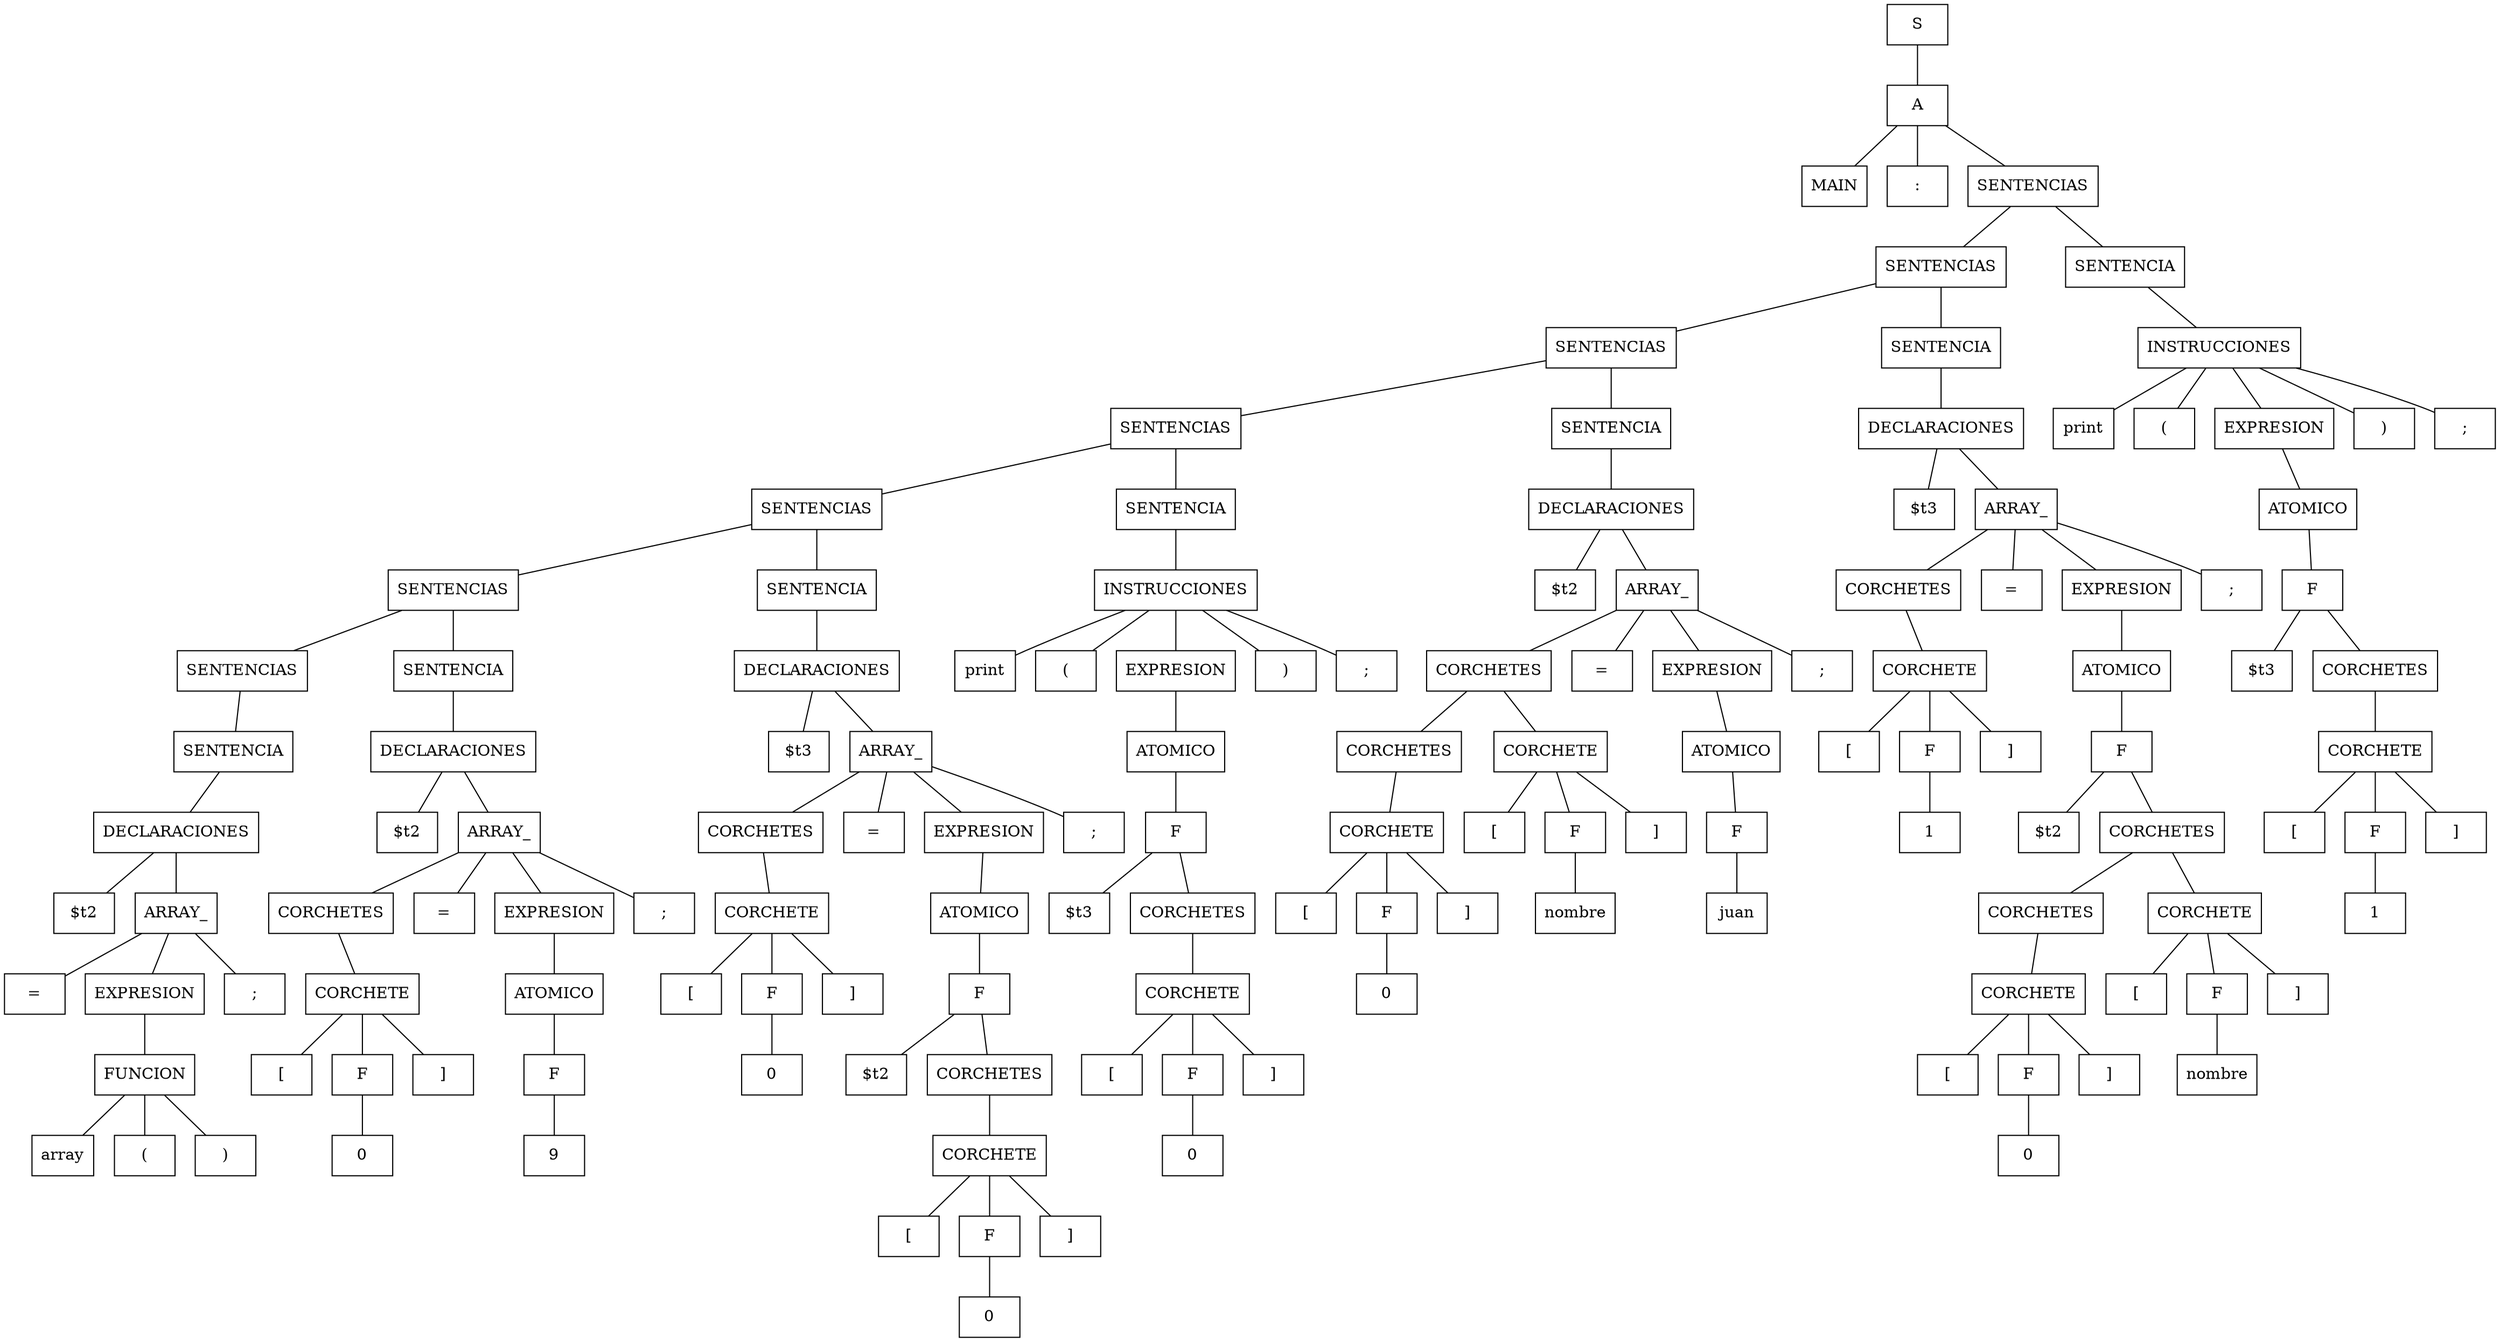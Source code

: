 graph ""{ node [shape=box];

n002;
n002 [label="array"] ;
n003;
n003 [label="("] ;
n004;
n004 [label=")"] ;
n005;
n005 [label="FUNCION"] ;
n005 -- n002;
n005 -- n003;
n005 -- n004;
n006 [label="="] ;
n007 [label="EXPRESION"] ;
n007 -- n005;
n008 [label=";"] ;
n0010 [label="$t2"] ;
n0011 [label="ARRAY_"] ;
n0011 -- n006;
n0011 -- n007;
n0011 -- n008;
n0013 [label="DECLARACIONES"] ;
n0013 -- n0010;
n0013 -- n0011;
n0015 [label="SENTENCIA"] ;
n0015 -- n0013;
n0016;
n0016 [label="0"] ;
n0017;
n0017 [label="["] ;
n0018 [label="F"] ;
n0018 -- n0016;
n0019 [label="]"] ;
n0020 [label="CORCHETE"] ;
n0020 -- n0017;
n0020 -- n0018;
n0020 -- n0019;
n0021;
n0021 [label="9"] ;
n0022;
n0022 [label="F"] ;
n0022 -- n0021;
n0023;
n0023 [label="ATOMICO"] ;
n0023 -- n0022;
n0024 [label="CORCHETES"] ;
n0024 -- n0020;
n0025 [label="="] ;
n0026 [label="EXPRESION"] ;
n0026 -- n0023;
n0027 [label=";"] ;
n0028 [label="$t2"] ;
n0029 [label="ARRAY_"] ;
n0029 -- n0024;
n0029 -- n0025;
n0029 -- n0026;
n0029 -- n0027;
n0031 [label="DECLARACIONES"] ;
n0031 -- n0028;
n0031 -- n0029;
n0033 [label="SENTENCIAS"] ;
n0033 -- n0015;
n0034 [label="SENTENCIA"] ;
n0034 -- n0031;
n0035;
n0035 [label="0"] ;
n0036;
n0036 [label="["] ;
n0037 [label="F"] ;
n0037 -- n0035;
n0038 [label="]"] ;
n0039 [label="CORCHETE"] ;
n0039 -- n0036;
n0039 -- n0037;
n0039 -- n0038;
n0040;
n0040 [label="0"] ;
n0041;
n0041 [label="["] ;
n0042 [label="F"] ;
n0042 -- n0040;
n0043 [label="]"] ;
n0044 [label="CORCHETE"] ;
n0044 -- n0041;
n0044 -- n0042;
n0044 -- n0043;
n0046 [label="$t2"] ;
n0047 [label="CORCHETES"] ;
n0047 -- n0044;
n0048;
n0048 [label="F"] ;
n0048 -- n0046;
n0048 -- n0047;
n0049;
n0049 [label="ATOMICO"] ;
n0049 -- n0048;
n0050 [label="CORCHETES"] ;
n0050 -- n0039;
n0051 [label="="] ;
n0052 [label="EXPRESION"] ;
n0052 -- n0049;
n0053 [label=";"] ;
n0054 [label="$t3"] ;
n0055 [label="ARRAY_"] ;
n0055 -- n0050;
n0055 -- n0051;
n0055 -- n0052;
n0055 -- n0053;
n0057 [label="DECLARACIONES"] ;
n0057 -- n0054;
n0057 -- n0055;
n0059 [label="SENTENCIAS"] ;
n0059 -- n0033;
n0059 -- n0034;
n0060 [label="SENTENCIA"] ;
n0060 -- n0057;
n0061;
n0061 [label="0"] ;
n0062;
n0062 [label="["] ;
n0063 [label="F"] ;
n0063 -- n0061;
n0064 [label="]"] ;
n0065 [label="CORCHETE"] ;
n0065 -- n0062;
n0065 -- n0063;
n0065 -- n0064;
n0067 [label="$t3"] ;
n0068 [label="CORCHETES"] ;
n0068 -- n0065;
n0069;
n0069 [label="F"] ;
n0069 -- n0067;
n0069 -- n0068;
n0070;
n0070 [label="ATOMICO"] ;
n0070 -- n0069;
n0071 [label="print"] ;
n0072 [label="("] ;
n0073 [label="EXPRESION"] ;
n0074 [label=")"] ;
n0075 [label=";"] ;
n0073 -- n0070;
n0076 [label="INSTRUCCIONES"] ;
n0076 -- n0071;
n0076 -- n0072;
n0076 -- n0073;
n0076 -- n0074;
n0076 -- n0075;
n0078 [label="SENTENCIAS"] ;
n0078 -- n0059;
n0078 -- n0060;
n0079 [label="SENTENCIA"] ;
n0079 -- n0076;
n0080;
n0080 [label="0"] ;
n0081;
n0081 [label="["] ;
n0082 [label="F"] ;
n0082 -- n0080;
n0083 [label="]"] ;
n0084 [label="CORCHETE"] ;
n0084 -- n0081;
n0084 -- n0082;
n0084 -- n0083;
n0085;
n0085 [label="nombre"] ;
n0086;
n0086 [label="["] ;
n0087 [label="F"] ;
n0087 -- n0085;
n0088 [label="]"] ;
n0089 [label="CORCHETES"] ;
n0089 -- n0084;
n0090 [label="CORCHETE"] ;
n0090 -- n0086;
n0090 -- n0087;
n0090 -- n0088;
n0091;
n0091 [label="juan"] ;
n0092;
n0092 [label="F"] ;
n0092 -- n0091;
n0093;
n0093 [label="ATOMICO"] ;
n0093 -- n0092;
n0094 [label="CORCHETES"] ;
n0094 -- n0089;
n0094 -- n0090;
n0095 [label="="] ;
n0096 [label="EXPRESION"] ;
n0096 -- n0093;
n0097 [label=";"] ;
n0098 [label="$t2"] ;
n0099 [label="ARRAY_"] ;
n0099 -- n0094;
n0099 -- n0095;
n0099 -- n0096;
n0099 -- n0097;
n00101 [label="DECLARACIONES"] ;
n00101 -- n0098;
n00101 -- n0099;
n00103 [label="SENTENCIAS"] ;
n00103 -- n0078;
n00103 -- n0079;
n00104 [label="SENTENCIA"] ;
n00104 -- n00101;
n00105;
n00105 [label="1"] ;
n00106;
n00106 [label="["] ;
n00107 [label="F"] ;
n00107 -- n00105;
n00108 [label="]"] ;
n00109 [label="CORCHETE"] ;
n00109 -- n00106;
n00109 -- n00107;
n00109 -- n00108;
n00110;
n00110 [label="0"] ;
n00111;
n00111 [label="["] ;
n00112 [label="F"] ;
n00112 -- n00110;
n00113 [label="]"] ;
n00114 [label="CORCHETE"] ;
n00114 -- n00111;
n00114 -- n00112;
n00114 -- n00113;
n00115;
n00115 [label="nombre"] ;
n00116;
n00116 [label="["] ;
n00117 [label="F"] ;
n00117 -- n00115;
n00118 [label="]"] ;
n00119 [label="CORCHETES"] ;
n00119 -- n00114;
n00120 [label="CORCHETE"] ;
n00120 -- n00116;
n00120 -- n00117;
n00120 -- n00118;
n00122 [label="$t2"] ;
n00123 [label="CORCHETES"] ;
n00123 -- n00119;
n00123 -- n00120;
n00124;
n00124 [label="F"] ;
n00124 -- n00122;
n00124 -- n00123;
n00125;
n00125 [label="ATOMICO"] ;
n00125 -- n00124;
n00126 [label="CORCHETES"] ;
n00126 -- n00109;
n00127 [label="="] ;
n00128 [label="EXPRESION"] ;
n00128 -- n00125;
n00129 [label=";"] ;
n00130 [label="$t3"] ;
n00131 [label="ARRAY_"] ;
n00131 -- n00126;
n00131 -- n00127;
n00131 -- n00128;
n00131 -- n00129;
n00133 [label="DECLARACIONES"] ;
n00133 -- n00130;
n00133 -- n00131;
n00135 [label="SENTENCIAS"] ;
n00135 -- n00103;
n00135 -- n00104;
n00136 [label="SENTENCIA"] ;
n00136 -- n00133;
n00137;
n00137 [label="1"] ;
n00138;
n00138 [label="["] ;
n00139 [label="F"] ;
n00139 -- n00137;
n00140 [label="]"] ;
n00141 [label="CORCHETE"] ;
n00141 -- n00138;
n00141 -- n00139;
n00141 -- n00140;
n00143 [label="$t3"] ;
n00144 [label="CORCHETES"] ;
n00144 -- n00141;
n00145;
n00145 [label="F"] ;
n00145 -- n00143;
n00145 -- n00144;
n00146;
n00146 [label="ATOMICO"] ;
n00146 -- n00145;
n00147 [label="print"] ;
n00148 [label="("] ;
n00149 [label="EXPRESION"] ;
n00150 [label=")"] ;
n00151 [label=";"] ;
n00149 -- n00146;
n00152 [label="INSTRUCCIONES"] ;
n00152 -- n00147;
n00152 -- n00148;
n00152 -- n00149;
n00152 -- n00150;
n00152 -- n00151;
n00154 [label="SENTENCIAS"] ;
n00154 -- n00135;
n00154 -- n00136;
n00155 [label="SENTENCIA"] ;
n00155 -- n00152;
n00157 [label="MAIN"] ;
n00158 [label=":"] ;
n00159 [label="SENTENCIAS"] ;
n00159 -- n00154;
n00159 -- n00155;
n00160 [label="A"] ;
n00160 -- n00157;
n00160 -- n00158;
n00160 -- n00159;
n00161 [label="S"] ;
n00161 -- n00160;
}